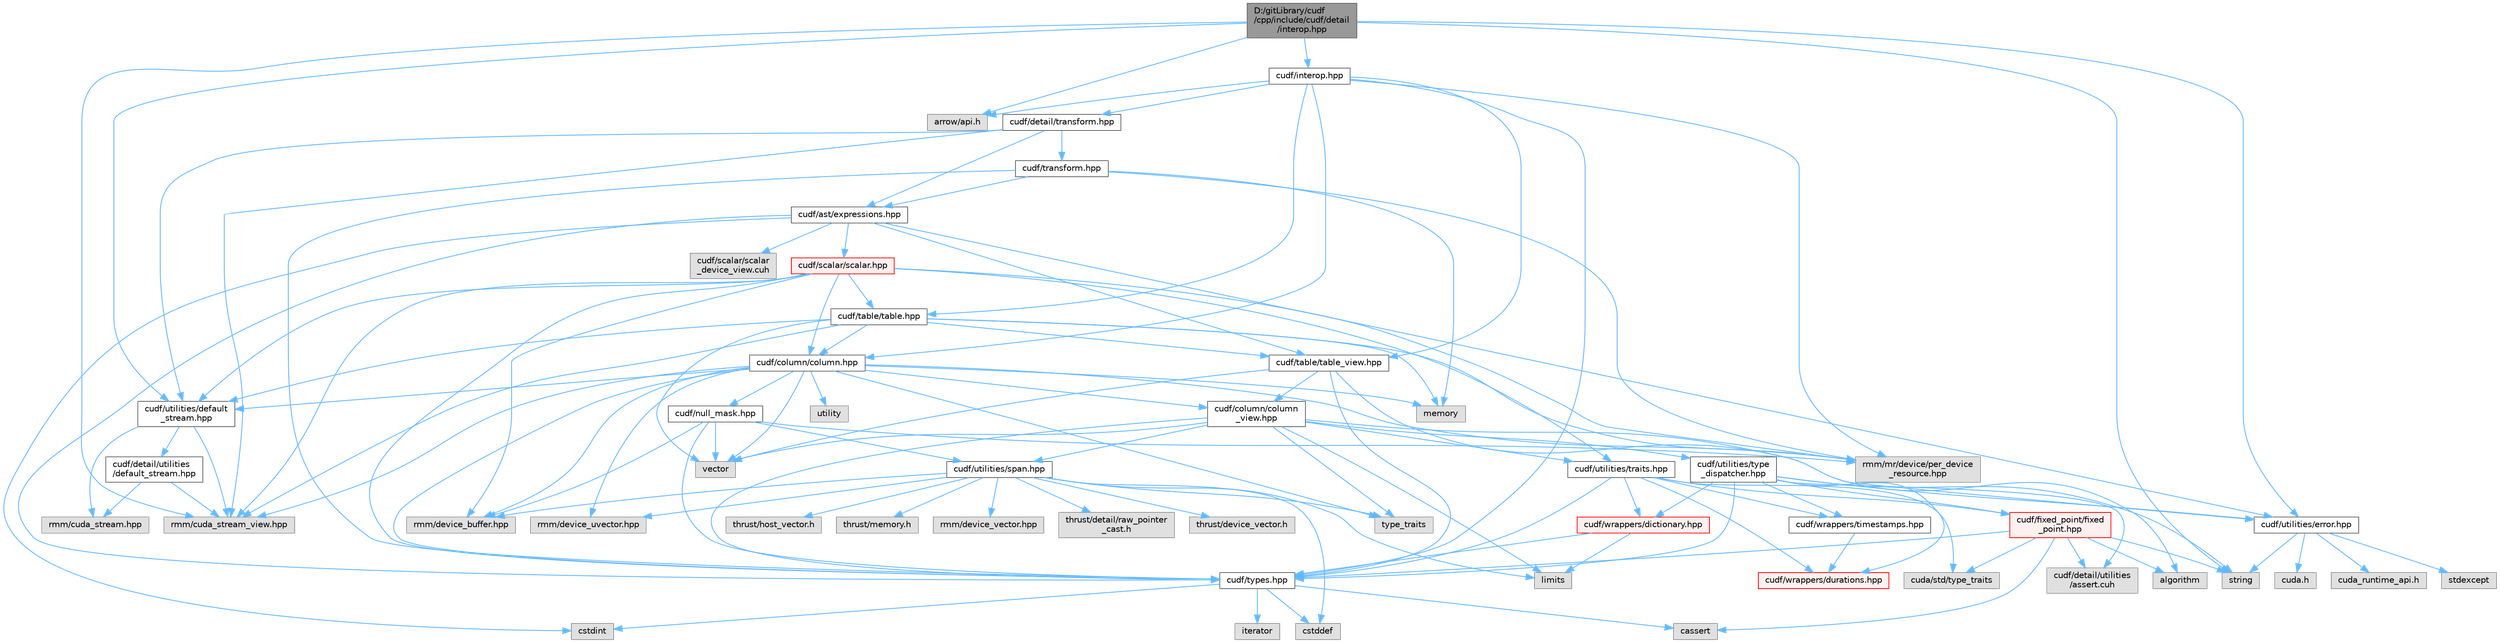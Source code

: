 digraph "D:/gitLibrary/cudf/cpp/include/cudf/detail/interop.hpp"
{
 // LATEX_PDF_SIZE
  bgcolor="transparent";
  edge [fontname=Helvetica,fontsize=10,labelfontname=Helvetica,labelfontsize=10];
  node [fontname=Helvetica,fontsize=10,shape=box,height=0.2,width=0.4];
  Node1 [id="Node000001",label="D:/gitLibrary/cudf\l/cpp/include/cudf/detail\l/interop.hpp",height=0.2,width=0.4,color="gray40", fillcolor="grey60", style="filled", fontcolor="black",tooltip=" "];
  Node1 -> Node2 [id="edge1_Node000001_Node000002",color="steelblue1",style="solid",tooltip=" "];
  Node2 [id="Node000002",label="arrow/api.h",height=0.2,width=0.4,color="grey60", fillcolor="#E0E0E0", style="filled",tooltip=" "];
  Node1 -> Node3 [id="edge2_Node000001_Node000003",color="steelblue1",style="solid",tooltip=" "];
  Node3 [id="Node000003",label="cudf/interop.hpp",height=0.2,width=0.4,color="grey40", fillcolor="white", style="filled",URL="$interop_8hpp.html",tooltip=" "];
  Node3 -> Node2 [id="edge3_Node000003_Node000002",color="steelblue1",style="solid",tooltip=" "];
  Node3 -> Node4 [id="edge4_Node000003_Node000004",color="steelblue1",style="solid",tooltip=" "];
  Node4 [id="Node000004",label="cudf/column/column.hpp",height=0.2,width=0.4,color="grey40", fillcolor="white", style="filled",URL="$column_8hpp.html",tooltip="Class definition for cudf::column"];
  Node4 -> Node5 [id="edge5_Node000004_Node000005",color="steelblue1",style="solid",tooltip=" "];
  Node5 [id="Node000005",label="cudf/column/column\l_view.hpp",height=0.2,width=0.4,color="grey40", fillcolor="white", style="filled",URL="$column__view_8hpp.html",tooltip="column view class definitions"];
  Node5 -> Node6 [id="edge6_Node000005_Node000006",color="steelblue1",style="solid",tooltip=" "];
  Node6 [id="Node000006",label="cudf/types.hpp",height=0.2,width=0.4,color="grey40", fillcolor="white", style="filled",URL="$types_8hpp.html",tooltip="Type declarations for libcudf."];
  Node6 -> Node7 [id="edge7_Node000006_Node000007",color="steelblue1",style="solid",tooltip=" "];
  Node7 [id="Node000007",label="cassert",height=0.2,width=0.4,color="grey60", fillcolor="#E0E0E0", style="filled",tooltip=" "];
  Node6 -> Node8 [id="edge8_Node000006_Node000008",color="steelblue1",style="solid",tooltip=" "];
  Node8 [id="Node000008",label="cstddef",height=0.2,width=0.4,color="grey60", fillcolor="#E0E0E0", style="filled",tooltip=" "];
  Node6 -> Node9 [id="edge9_Node000006_Node000009",color="steelblue1",style="solid",tooltip=" "];
  Node9 [id="Node000009",label="cstdint",height=0.2,width=0.4,color="grey60", fillcolor="#E0E0E0", style="filled",tooltip=" "];
  Node6 -> Node10 [id="edge10_Node000006_Node000010",color="steelblue1",style="solid",tooltip=" "];
  Node10 [id="Node000010",label="iterator",height=0.2,width=0.4,color="grey60", fillcolor="#E0E0E0", style="filled",tooltip=" "];
  Node5 -> Node11 [id="edge11_Node000005_Node000011",color="steelblue1",style="solid",tooltip=" "];
  Node11 [id="Node000011",label="cudf/utilities/error.hpp",height=0.2,width=0.4,color="grey40", fillcolor="white", style="filled",URL="$error_8hpp.html",tooltip=" "];
  Node11 -> Node12 [id="edge12_Node000011_Node000012",color="steelblue1",style="solid",tooltip=" "];
  Node12 [id="Node000012",label="cuda.h",height=0.2,width=0.4,color="grey60", fillcolor="#E0E0E0", style="filled",tooltip=" "];
  Node11 -> Node13 [id="edge13_Node000011_Node000013",color="steelblue1",style="solid",tooltip=" "];
  Node13 [id="Node000013",label="cuda_runtime_api.h",height=0.2,width=0.4,color="grey60", fillcolor="#E0E0E0", style="filled",tooltip=" "];
  Node11 -> Node14 [id="edge14_Node000011_Node000014",color="steelblue1",style="solid",tooltip=" "];
  Node14 [id="Node000014",label="stdexcept",height=0.2,width=0.4,color="grey60", fillcolor="#E0E0E0", style="filled",tooltip=" "];
  Node11 -> Node15 [id="edge15_Node000011_Node000015",color="steelblue1",style="solid",tooltip=" "];
  Node15 [id="Node000015",label="string",height=0.2,width=0.4,color="grey60", fillcolor="#E0E0E0", style="filled",tooltip=" "];
  Node5 -> Node16 [id="edge16_Node000005_Node000016",color="steelblue1",style="solid",tooltip=" "];
  Node16 [id="Node000016",label="cudf/utilities/span.hpp",height=0.2,width=0.4,color="grey40", fillcolor="white", style="filled",URL="$span_8hpp.html",tooltip=" "];
  Node16 -> Node17 [id="edge17_Node000016_Node000017",color="steelblue1",style="solid",tooltip=" "];
  Node17 [id="Node000017",label="rmm/device_buffer.hpp",height=0.2,width=0.4,color="grey60", fillcolor="#E0E0E0", style="filled",tooltip=" "];
  Node16 -> Node18 [id="edge18_Node000016_Node000018",color="steelblue1",style="solid",tooltip=" "];
  Node18 [id="Node000018",label="rmm/device_uvector.hpp",height=0.2,width=0.4,color="grey60", fillcolor="#E0E0E0", style="filled",tooltip=" "];
  Node16 -> Node19 [id="edge19_Node000016_Node000019",color="steelblue1",style="solid",tooltip=" "];
  Node19 [id="Node000019",label="rmm/device_vector.hpp",height=0.2,width=0.4,color="grey60", fillcolor="#E0E0E0", style="filled",tooltip=" "];
  Node16 -> Node20 [id="edge20_Node000016_Node000020",color="steelblue1",style="solid",tooltip=" "];
  Node20 [id="Node000020",label="thrust/detail/raw_pointer\l_cast.h",height=0.2,width=0.4,color="grey60", fillcolor="#E0E0E0", style="filled",tooltip=" "];
  Node16 -> Node21 [id="edge21_Node000016_Node000021",color="steelblue1",style="solid",tooltip=" "];
  Node21 [id="Node000021",label="thrust/device_vector.h",height=0.2,width=0.4,color="grey60", fillcolor="#E0E0E0", style="filled",tooltip=" "];
  Node16 -> Node22 [id="edge22_Node000016_Node000022",color="steelblue1",style="solid",tooltip=" "];
  Node22 [id="Node000022",label="thrust/host_vector.h",height=0.2,width=0.4,color="grey60", fillcolor="#E0E0E0", style="filled",tooltip=" "];
  Node16 -> Node23 [id="edge23_Node000016_Node000023",color="steelblue1",style="solid",tooltip=" "];
  Node23 [id="Node000023",label="thrust/memory.h",height=0.2,width=0.4,color="grey60", fillcolor="#E0E0E0", style="filled",tooltip=" "];
  Node16 -> Node8 [id="edge24_Node000016_Node000008",color="steelblue1",style="solid",tooltip=" "];
  Node16 -> Node24 [id="edge25_Node000016_Node000024",color="steelblue1",style="solid",tooltip=" "];
  Node24 [id="Node000024",label="limits",height=0.2,width=0.4,color="grey60", fillcolor="#E0E0E0", style="filled",tooltip=" "];
  Node16 -> Node25 [id="edge26_Node000016_Node000025",color="steelblue1",style="solid",tooltip=" "];
  Node25 [id="Node000025",label="type_traits",height=0.2,width=0.4,color="grey60", fillcolor="#E0E0E0", style="filled",tooltip=" "];
  Node5 -> Node26 [id="edge27_Node000005_Node000026",color="steelblue1",style="solid",tooltip=" "];
  Node26 [id="Node000026",label="cudf/utilities/traits.hpp",height=0.2,width=0.4,color="grey40", fillcolor="white", style="filled",URL="$traits_8hpp.html",tooltip=" "];
  Node26 -> Node27 [id="edge28_Node000026_Node000027",color="steelblue1",style="solid",tooltip=" "];
  Node27 [id="Node000027",label="cudf/fixed_point/fixed\l_point.hpp",height=0.2,width=0.4,color="red", fillcolor="#FFF0F0", style="filled",URL="$fixed__point_8hpp.html",tooltip="Class definition for fixed point data type"];
  Node27 -> Node28 [id="edge29_Node000027_Node000028",color="steelblue1",style="solid",tooltip=" "];
  Node28 [id="Node000028",label="cudf/detail/utilities\l/assert.cuh",height=0.2,width=0.4,color="grey60", fillcolor="#E0E0E0", style="filled",tooltip=" "];
  Node27 -> Node6 [id="edge30_Node000027_Node000006",color="steelblue1",style="solid",tooltip=" "];
  Node27 -> Node32 [id="edge31_Node000027_Node000032",color="steelblue1",style="solid",tooltip=" "];
  Node32 [id="Node000032",label="cuda/std/type_traits",height=0.2,width=0.4,color="grey60", fillcolor="#E0E0E0", style="filled",tooltip=" "];
  Node27 -> Node33 [id="edge32_Node000027_Node000033",color="steelblue1",style="solid",tooltip=" "];
  Node33 [id="Node000033",label="algorithm",height=0.2,width=0.4,color="grey60", fillcolor="#E0E0E0", style="filled",tooltip=" "];
  Node27 -> Node7 [id="edge33_Node000027_Node000007",color="steelblue1",style="solid",tooltip=" "];
  Node27 -> Node15 [id="edge34_Node000027_Node000015",color="steelblue1",style="solid",tooltip=" "];
  Node26 -> Node6 [id="edge35_Node000026_Node000006",color="steelblue1",style="solid",tooltip=" "];
  Node26 -> Node35 [id="edge36_Node000026_Node000035",color="steelblue1",style="solid",tooltip=" "];
  Node35 [id="Node000035",label="cudf/wrappers/dictionary.hpp",height=0.2,width=0.4,color="red", fillcolor="#FFF0F0", style="filled",URL="$dictionary_8hpp.html",tooltip="Concrete type definition for dictionary columns."];
  Node35 -> Node6 [id="edge37_Node000035_Node000006",color="steelblue1",style="solid",tooltip=" "];
  Node35 -> Node24 [id="edge38_Node000035_Node000024",color="steelblue1",style="solid",tooltip=" "];
  Node26 -> Node37 [id="edge39_Node000026_Node000037",color="steelblue1",style="solid",tooltip=" "];
  Node37 [id="Node000037",label="cudf/wrappers/durations.hpp",height=0.2,width=0.4,color="red", fillcolor="#FFF0F0", style="filled",URL="$durations_8hpp.html",tooltip="Concrete type definitions for int32_t and int64_t durations in varying resolutions."];
  Node26 -> Node39 [id="edge40_Node000026_Node000039",color="steelblue1",style="solid",tooltip=" "];
  Node39 [id="Node000039",label="cudf/wrappers/timestamps.hpp",height=0.2,width=0.4,color="grey40", fillcolor="white", style="filled",URL="$timestamps_8hpp.html",tooltip="Concrete type definitions for int32_t and int64_t timestamps in varying resolutions as durations sinc..."];
  Node39 -> Node37 [id="edge41_Node000039_Node000037",color="steelblue1",style="solid",tooltip=" "];
  Node26 -> Node32 [id="edge42_Node000026_Node000032",color="steelblue1",style="solid",tooltip=" "];
  Node5 -> Node40 [id="edge43_Node000005_Node000040",color="steelblue1",style="solid",tooltip=" "];
  Node40 [id="Node000040",label="cudf/utilities/type\l_dispatcher.hpp",height=0.2,width=0.4,color="grey40", fillcolor="white", style="filled",URL="$type__dispatcher_8hpp.html",tooltip="Defines the mapping between cudf::type_id runtime type information and concrete C++ types."];
  Node40 -> Node28 [id="edge44_Node000040_Node000028",color="steelblue1",style="solid",tooltip=" "];
  Node40 -> Node27 [id="edge45_Node000040_Node000027",color="steelblue1",style="solid",tooltip=" "];
  Node40 -> Node6 [id="edge46_Node000040_Node000006",color="steelblue1",style="solid",tooltip=" "];
  Node40 -> Node11 [id="edge47_Node000040_Node000011",color="steelblue1",style="solid",tooltip=" "];
  Node40 -> Node35 [id="edge48_Node000040_Node000035",color="steelblue1",style="solid",tooltip=" "];
  Node40 -> Node37 [id="edge49_Node000040_Node000037",color="steelblue1",style="solid",tooltip=" "];
  Node40 -> Node39 [id="edge50_Node000040_Node000039",color="steelblue1",style="solid",tooltip=" "];
  Node40 -> Node15 [id="edge51_Node000040_Node000015",color="steelblue1",style="solid",tooltip=" "];
  Node5 -> Node24 [id="edge52_Node000005_Node000024",color="steelblue1",style="solid",tooltip=" "];
  Node5 -> Node25 [id="edge53_Node000005_Node000025",color="steelblue1",style="solid",tooltip=" "];
  Node5 -> Node41 [id="edge54_Node000005_Node000041",color="steelblue1",style="solid",tooltip=" "];
  Node41 [id="Node000041",label="vector",height=0.2,width=0.4,color="grey60", fillcolor="#E0E0E0", style="filled",tooltip=" "];
  Node4 -> Node42 [id="edge55_Node000004_Node000042",color="steelblue1",style="solid",tooltip=" "];
  Node42 [id="Node000042",label="cudf/null_mask.hpp",height=0.2,width=0.4,color="grey40", fillcolor="white", style="filled",URL="$null__mask_8hpp.html",tooltip="APIs for managing validity bitmasks"];
  Node42 -> Node6 [id="edge56_Node000042_Node000006",color="steelblue1",style="solid",tooltip=" "];
  Node42 -> Node16 [id="edge57_Node000042_Node000016",color="steelblue1",style="solid",tooltip=" "];
  Node42 -> Node17 [id="edge58_Node000042_Node000017",color="steelblue1",style="solid",tooltip=" "];
  Node42 -> Node43 [id="edge59_Node000042_Node000043",color="steelblue1",style="solid",tooltip=" "];
  Node43 [id="Node000043",label="rmm/mr/device/per_device\l_resource.hpp",height=0.2,width=0.4,color="grey60", fillcolor="#E0E0E0", style="filled",tooltip=" "];
  Node42 -> Node41 [id="edge60_Node000042_Node000041",color="steelblue1",style="solid",tooltip=" "];
  Node4 -> Node6 [id="edge61_Node000004_Node000006",color="steelblue1",style="solid",tooltip=" "];
  Node4 -> Node44 [id="edge62_Node000004_Node000044",color="steelblue1",style="solid",tooltip=" "];
  Node44 [id="Node000044",label="cudf/utilities/default\l_stream.hpp",height=0.2,width=0.4,color="grey40", fillcolor="white", style="filled",URL="$utilities_2default__stream_8hpp.html",tooltip=" "];
  Node44 -> Node45 [id="edge63_Node000044_Node000045",color="steelblue1",style="solid",tooltip=" "];
  Node45 [id="Node000045",label="cudf/detail/utilities\l/default_stream.hpp",height=0.2,width=0.4,color="grey40", fillcolor="white", style="filled",URL="$detail_2utilities_2default__stream_8hpp.html",tooltip=" "];
  Node45 -> Node46 [id="edge64_Node000045_Node000046",color="steelblue1",style="solid",tooltip=" "];
  Node46 [id="Node000046",label="rmm/cuda_stream.hpp",height=0.2,width=0.4,color="grey60", fillcolor="#E0E0E0", style="filled",tooltip=" "];
  Node45 -> Node47 [id="edge65_Node000045_Node000047",color="steelblue1",style="solid",tooltip=" "];
  Node47 [id="Node000047",label="rmm/cuda_stream_view.hpp",height=0.2,width=0.4,color="grey60", fillcolor="#E0E0E0", style="filled",tooltip=" "];
  Node44 -> Node46 [id="edge66_Node000044_Node000046",color="steelblue1",style="solid",tooltip=" "];
  Node44 -> Node47 [id="edge67_Node000044_Node000047",color="steelblue1",style="solid",tooltip=" "];
  Node4 -> Node47 [id="edge68_Node000004_Node000047",color="steelblue1",style="solid",tooltip=" "];
  Node4 -> Node17 [id="edge69_Node000004_Node000017",color="steelblue1",style="solid",tooltip=" "];
  Node4 -> Node18 [id="edge70_Node000004_Node000018",color="steelblue1",style="solid",tooltip=" "];
  Node4 -> Node43 [id="edge71_Node000004_Node000043",color="steelblue1",style="solid",tooltip=" "];
  Node4 -> Node48 [id="edge72_Node000004_Node000048",color="steelblue1",style="solid",tooltip=" "];
  Node48 [id="Node000048",label="memory",height=0.2,width=0.4,color="grey60", fillcolor="#E0E0E0", style="filled",tooltip=" "];
  Node4 -> Node25 [id="edge73_Node000004_Node000025",color="steelblue1",style="solid",tooltip=" "];
  Node4 -> Node49 [id="edge74_Node000004_Node000049",color="steelblue1",style="solid",tooltip=" "];
  Node49 [id="Node000049",label="utility",height=0.2,width=0.4,color="grey60", fillcolor="#E0E0E0", style="filled",tooltip=" "];
  Node4 -> Node41 [id="edge75_Node000004_Node000041",color="steelblue1",style="solid",tooltip=" "];
  Node3 -> Node50 [id="edge76_Node000003_Node000050",color="steelblue1",style="solid",tooltip=" "];
  Node50 [id="Node000050",label="cudf/detail/transform.hpp",height=0.2,width=0.4,color="grey40", fillcolor="white", style="filled",URL="$detail_2transform_8hpp.html",tooltip=" "];
  Node50 -> Node51 [id="edge77_Node000050_Node000051",color="steelblue1",style="solid",tooltip=" "];
  Node51 [id="Node000051",label="cudf/ast/expressions.hpp",height=0.2,width=0.4,color="grey40", fillcolor="white", style="filled",URL="$expressions_8hpp.html",tooltip=" "];
  Node51 -> Node52 [id="edge78_Node000051_Node000052",color="steelblue1",style="solid",tooltip=" "];
  Node52 [id="Node000052",label="cudf/scalar/scalar.hpp",height=0.2,width=0.4,color="red", fillcolor="#FFF0F0", style="filled",URL="$scalar_8hpp.html",tooltip="Class definitions for cudf::scalar"];
  Node52 -> Node4 [id="edge79_Node000052_Node000004",color="steelblue1",style="solid",tooltip=" "];
  Node52 -> Node53 [id="edge80_Node000052_Node000053",color="steelblue1",style="solid",tooltip=" "];
  Node53 [id="Node000053",label="cudf/table/table.hpp",height=0.2,width=0.4,color="grey40", fillcolor="white", style="filled",URL="$table_8hpp.html",tooltip="Class definition for cudf::table"];
  Node53 -> Node4 [id="edge81_Node000053_Node000004",color="steelblue1",style="solid",tooltip=" "];
  Node53 -> Node54 [id="edge82_Node000053_Node000054",color="steelblue1",style="solid",tooltip=" "];
  Node54 [id="Node000054",label="cudf/table/table_view.hpp",height=0.2,width=0.4,color="grey40", fillcolor="white", style="filled",URL="$table__view_8hpp.html",tooltip="Class definitions for (mutable)_table_view"];
  Node54 -> Node5 [id="edge83_Node000054_Node000005",color="steelblue1",style="solid",tooltip=" "];
  Node54 -> Node6 [id="edge84_Node000054_Node000006",color="steelblue1",style="solid",tooltip=" "];
  Node54 -> Node33 [id="edge85_Node000054_Node000033",color="steelblue1",style="solid",tooltip=" "];
  Node54 -> Node41 [id="edge86_Node000054_Node000041",color="steelblue1",style="solid",tooltip=" "];
  Node53 -> Node44 [id="edge87_Node000053_Node000044",color="steelblue1",style="solid",tooltip=" "];
  Node53 -> Node47 [id="edge88_Node000053_Node000047",color="steelblue1",style="solid",tooltip=" "];
  Node53 -> Node43 [id="edge89_Node000053_Node000043",color="steelblue1",style="solid",tooltip=" "];
  Node53 -> Node48 [id="edge90_Node000053_Node000048",color="steelblue1",style="solid",tooltip=" "];
  Node53 -> Node41 [id="edge91_Node000053_Node000041",color="steelblue1",style="solid",tooltip=" "];
  Node52 -> Node6 [id="edge92_Node000052_Node000006",color="steelblue1",style="solid",tooltip=" "];
  Node52 -> Node44 [id="edge93_Node000052_Node000044",color="steelblue1",style="solid",tooltip=" "];
  Node52 -> Node26 [id="edge94_Node000052_Node000026",color="steelblue1",style="solid",tooltip=" "];
  Node52 -> Node47 [id="edge95_Node000052_Node000047",color="steelblue1",style="solid",tooltip=" "];
  Node52 -> Node17 [id="edge96_Node000052_Node000017",color="steelblue1",style="solid",tooltip=" "];
  Node52 -> Node43 [id="edge97_Node000052_Node000043",color="steelblue1",style="solid",tooltip=" "];
  Node51 -> Node56 [id="edge98_Node000051_Node000056",color="steelblue1",style="solid",tooltip=" "];
  Node56 [id="Node000056",label="cudf/scalar/scalar\l_device_view.cuh",height=0.2,width=0.4,color="grey60", fillcolor="#E0E0E0", style="filled",tooltip=" "];
  Node51 -> Node54 [id="edge99_Node000051_Node000054",color="steelblue1",style="solid",tooltip=" "];
  Node51 -> Node6 [id="edge100_Node000051_Node000006",color="steelblue1",style="solid",tooltip=" "];
  Node51 -> Node11 [id="edge101_Node000051_Node000011",color="steelblue1",style="solid",tooltip=" "];
  Node51 -> Node9 [id="edge102_Node000051_Node000009",color="steelblue1",style="solid",tooltip=" "];
  Node50 -> Node57 [id="edge103_Node000050_Node000057",color="steelblue1",style="solid",tooltip=" "];
  Node57 [id="Node000057",label="cudf/transform.hpp",height=0.2,width=0.4,color="grey40", fillcolor="white", style="filled",URL="$transform_8hpp.html",tooltip="Column APIs for transforming rows"];
  Node57 -> Node51 [id="edge104_Node000057_Node000051",color="steelblue1",style="solid",tooltip=" "];
  Node57 -> Node6 [id="edge105_Node000057_Node000006",color="steelblue1",style="solid",tooltip=" "];
  Node57 -> Node43 [id="edge106_Node000057_Node000043",color="steelblue1",style="solid",tooltip=" "];
  Node57 -> Node48 [id="edge107_Node000057_Node000048",color="steelblue1",style="solid",tooltip=" "];
  Node50 -> Node44 [id="edge108_Node000050_Node000044",color="steelblue1",style="solid",tooltip=" "];
  Node50 -> Node47 [id="edge109_Node000050_Node000047",color="steelblue1",style="solid",tooltip=" "];
  Node3 -> Node53 [id="edge110_Node000003_Node000053",color="steelblue1",style="solid",tooltip=" "];
  Node3 -> Node54 [id="edge111_Node000003_Node000054",color="steelblue1",style="solid",tooltip=" "];
  Node3 -> Node6 [id="edge112_Node000003_Node000006",color="steelblue1",style="solid",tooltip=" "];
  Node3 -> Node43 [id="edge113_Node000003_Node000043",color="steelblue1",style="solid",tooltip=" "];
  Node1 -> Node44 [id="edge114_Node000001_Node000044",color="steelblue1",style="solid",tooltip=" "];
  Node1 -> Node11 [id="edge115_Node000001_Node000011",color="steelblue1",style="solid",tooltip=" "];
  Node1 -> Node15 [id="edge116_Node000001_Node000015",color="steelblue1",style="solid",tooltip=" "];
  Node1 -> Node47 [id="edge117_Node000001_Node000047",color="steelblue1",style="solid",tooltip=" "];
}
